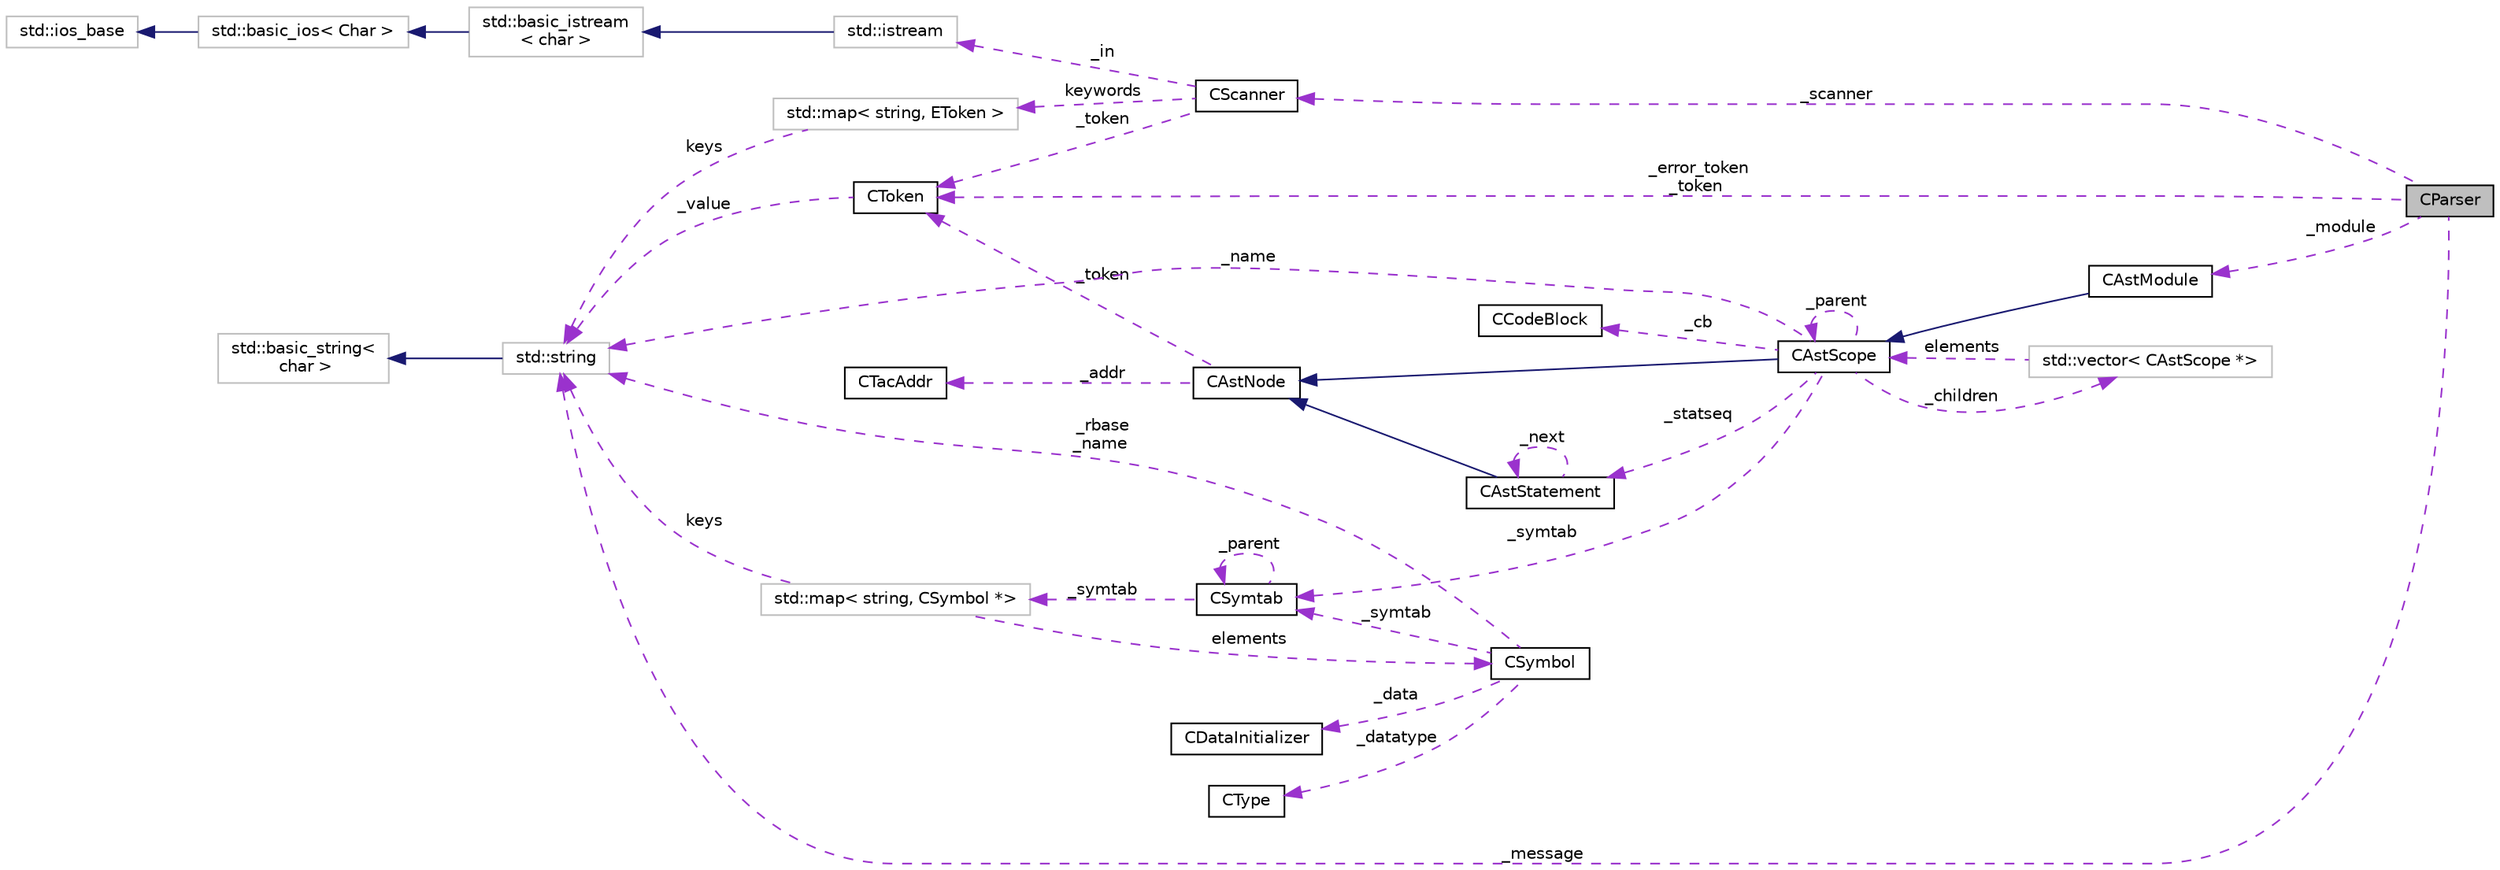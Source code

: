digraph "CParser"
{
  edge [fontname="Helvetica",fontsize="10",labelfontname="Helvetica",labelfontsize="10"];
  node [fontname="Helvetica",fontsize="10",shape=record];
  rankdir="LR";
  Node1 [label="CParser",height=0.2,width=0.4,color="black", fillcolor="grey75", style="filled", fontcolor="black"];
  Node2 -> Node1 [dir="back",color="darkorchid3",fontsize="10",style="dashed",label=" _scanner" ,fontname="Helvetica"];
  Node2 [label="CScanner",height=0.2,width=0.4,color="black", fillcolor="white", style="filled",URL="$classCScanner.html",tooltip="scanner "];
  Node3 -> Node2 [dir="back",color="darkorchid3",fontsize="10",style="dashed",label=" _token" ,fontname="Helvetica"];
  Node3 [label="CToken",height=0.2,width=0.4,color="black", fillcolor="white", style="filled",URL="$classCToken.html",tooltip="token "];
  Node4 -> Node3 [dir="back",color="darkorchid3",fontsize="10",style="dashed",label=" _value" ,fontname="Helvetica"];
  Node4 [label="std::string",height=0.2,width=0.4,color="grey75", fillcolor="white", style="filled",tooltip="STL class. "];
  Node5 -> Node4 [dir="back",color="midnightblue",fontsize="10",style="solid",fontname="Helvetica"];
  Node5 [label="std::basic_string\<\l char \>",height=0.2,width=0.4,color="grey75", fillcolor="white", style="filled",tooltip="STL class. "];
  Node6 -> Node2 [dir="back",color="darkorchid3",fontsize="10",style="dashed",label=" _in" ,fontname="Helvetica"];
  Node6 [label="std::istream",height=0.2,width=0.4,color="grey75", fillcolor="white", style="filled",tooltip="STL class. "];
  Node7 -> Node6 [dir="back",color="midnightblue",fontsize="10",style="solid",fontname="Helvetica"];
  Node7 [label="std::basic_istream\l\< char \>",height=0.2,width=0.4,color="grey75", fillcolor="white", style="filled",tooltip="STL class. "];
  Node8 -> Node7 [dir="back",color="midnightblue",fontsize="10",style="solid",fontname="Helvetica"];
  Node8 [label="std::basic_ios\< Char \>",height=0.2,width=0.4,color="grey75", fillcolor="white", style="filled",tooltip="STL class. "];
  Node9 -> Node8 [dir="back",color="midnightblue",fontsize="10",style="solid",fontname="Helvetica"];
  Node9 [label="std::ios_base",height=0.2,width=0.4,color="grey75", fillcolor="white", style="filled",tooltip="STL class. "];
  Node10 -> Node2 [dir="back",color="darkorchid3",fontsize="10",style="dashed",label=" keywords" ,fontname="Helvetica"];
  Node10 [label="std::map\< string, EToken \>",height=0.2,width=0.4,color="grey75", fillcolor="white", style="filled"];
  Node4 -> Node10 [dir="back",color="darkorchid3",fontsize="10",style="dashed",label=" keys" ,fontname="Helvetica"];
  Node3 -> Node1 [dir="back",color="darkorchid3",fontsize="10",style="dashed",label=" _error_token\n_token" ,fontname="Helvetica"];
  Node4 -> Node1 [dir="back",color="darkorchid3",fontsize="10",style="dashed",label=" _message" ,fontname="Helvetica"];
  Node11 -> Node1 [dir="back",color="darkorchid3",fontsize="10",style="dashed",label=" _module" ,fontname="Helvetica"];
  Node11 [label="CAstModule",height=0.2,width=0.4,color="black", fillcolor="white", style="filled",URL="$classCAstModule.html",tooltip="AST module scope. "];
  Node12 -> Node11 [dir="back",color="midnightblue",fontsize="10",style="solid",fontname="Helvetica"];
  Node12 [label="CAstScope",height=0.2,width=0.4,color="black", fillcolor="white", style="filled",URL="$classCAstScope.html",tooltip="AST scope node. "];
  Node13 -> Node12 [dir="back",color="midnightblue",fontsize="10",style="solid",fontname="Helvetica"];
  Node13 [label="CAstNode",height=0.2,width=0.4,color="black", fillcolor="white", style="filled",URL="$classCAstNode.html",tooltip="AST base node. "];
  Node3 -> Node13 [dir="back",color="darkorchid3",fontsize="10",style="dashed",label=" _token" ,fontname="Helvetica"];
  Node14 -> Node13 [dir="back",color="darkorchid3",fontsize="10",style="dashed",label=" _addr" ,fontname="Helvetica"];
  Node14 [label="CTacAddr",height=0.2,width=0.4,color="black", fillcolor="white", style="filled",URL="$classCTacAddr.html",tooltip="address class "];
  Node15 -> Node12 [dir="back",color="darkorchid3",fontsize="10",style="dashed",label=" _statseq" ,fontname="Helvetica"];
  Node15 [label="CAstStatement",height=0.2,width=0.4,color="black", fillcolor="white", style="filled",URL="$classCAstStatement.html",tooltip="AST statement node. "];
  Node13 -> Node15 [dir="back",color="midnightblue",fontsize="10",style="solid",fontname="Helvetica"];
  Node15 -> Node15 [dir="back",color="darkorchid3",fontsize="10",style="dashed",label=" _next" ,fontname="Helvetica"];
  Node16 -> Node12 [dir="back",color="darkorchid3",fontsize="10",style="dashed",label=" _symtab" ,fontname="Helvetica"];
  Node16 [label="CSymtab",height=0.2,width=0.4,color="black", fillcolor="white", style="filled",URL="$classCSymtab.html",tooltip="SnuPL symbol table. "];
  Node16 -> Node16 [dir="back",color="darkorchid3",fontsize="10",style="dashed",label=" _parent" ,fontname="Helvetica"];
  Node17 -> Node16 [dir="back",color="darkorchid3",fontsize="10",style="dashed",label=" _symtab" ,fontname="Helvetica"];
  Node17 [label="std::map\< string, CSymbol *\>",height=0.2,width=0.4,color="grey75", fillcolor="white", style="filled"];
  Node4 -> Node17 [dir="back",color="darkorchid3",fontsize="10",style="dashed",label=" keys" ,fontname="Helvetica"];
  Node18 -> Node17 [dir="back",color="darkorchid3",fontsize="10",style="dashed",label=" elements" ,fontname="Helvetica"];
  Node18 [label="CSymbol",height=0.2,width=0.4,color="black", fillcolor="white", style="filled",URL="$classCSymbol.html",tooltip="SnuPL symbol. "];
  Node16 -> Node18 [dir="back",color="darkorchid3",fontsize="10",style="dashed",label=" _symtab" ,fontname="Helvetica"];
  Node19 -> Node18 [dir="back",color="darkorchid3",fontsize="10",style="dashed",label=" _datatype" ,fontname="Helvetica"];
  Node19 [label="CType",height=0.2,width=0.4,color="black", fillcolor="white", style="filled",URL="$classCType.html",tooltip="SnuPL base type. "];
  Node20 -> Node18 [dir="back",color="darkorchid3",fontsize="10",style="dashed",label=" _data" ,fontname="Helvetica"];
  Node20 [label="CDataInitializer",height=0.2,width=0.4,color="black", fillcolor="white", style="filled",URL="$classCDataInitializer.html",tooltip="SnuPL data initializer. "];
  Node4 -> Node18 [dir="back",color="darkorchid3",fontsize="10",style="dashed",label=" _rbase\n_name" ,fontname="Helvetica"];
  Node21 -> Node12 [dir="back",color="darkorchid3",fontsize="10",style="dashed",label=" _cb" ,fontname="Helvetica"];
  Node21 [label="CCodeBlock",height=0.2,width=0.4,color="black", fillcolor="white", style="filled",URL="$classCCodeBlock.html",tooltip="code block "];
  Node12 -> Node12 [dir="back",color="darkorchid3",fontsize="10",style="dashed",label=" _parent" ,fontname="Helvetica"];
  Node22 -> Node12 [dir="back",color="darkorchid3",fontsize="10",style="dashed",label=" _children" ,fontname="Helvetica"];
  Node22 [label="std::vector\< CAstScope *\>",height=0.2,width=0.4,color="grey75", fillcolor="white", style="filled"];
  Node12 -> Node22 [dir="back",color="darkorchid3",fontsize="10",style="dashed",label=" elements" ,fontname="Helvetica"];
  Node4 -> Node12 [dir="back",color="darkorchid3",fontsize="10",style="dashed",label=" _name" ,fontname="Helvetica"];
}
